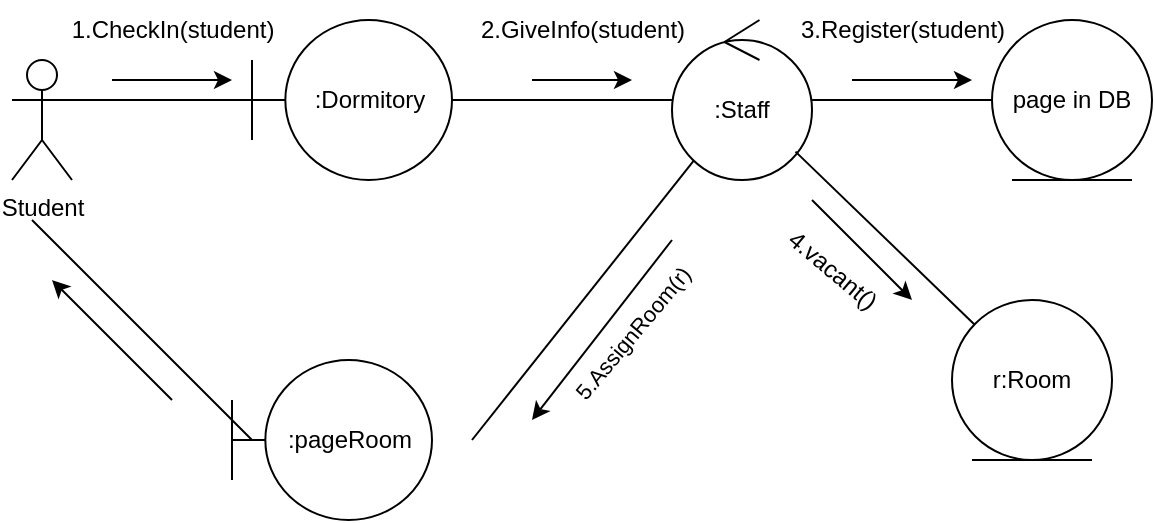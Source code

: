 <mxfile version="24.7.17">
  <diagram name="Страница — 1" id="Epvndtldy3BsFURV6uEM">
    <mxGraphModel dx="989" dy="610" grid="1" gridSize="10" guides="1" tooltips="1" connect="1" arrows="1" fold="1" page="1" pageScale="1" pageWidth="827" pageHeight="1169" math="0" shadow="0">
      <root>
        <mxCell id="0" />
        <mxCell id="1" parent="0" />
        <mxCell id="5g_uKSthBl489tmTS6gE-3" style="edgeStyle=orthogonalEdgeStyle;rounded=0;orthogonalLoop=1;jettySize=auto;html=1;exitX=1;exitY=0.333;exitDx=0;exitDy=0;exitPerimeter=0;endArrow=none;endFill=0;" parent="1" source="5g_uKSthBl489tmTS6gE-1" target="5g_uKSthBl489tmTS6gE-4" edge="1">
          <mxGeometry relative="1" as="geometry">
            <mxPoint x="240" y="260" as="targetPoint" />
          </mxGeometry>
        </mxCell>
        <mxCell id="5g_uKSthBl489tmTS6gE-1" value="Student" style="shape=umlActor;verticalLabelPosition=bottom;verticalAlign=top;html=1;outlineConnect=0;" parent="1" vertex="1">
          <mxGeometry x="120" y="240" width="30" height="60" as="geometry" />
        </mxCell>
        <mxCell id="5g_uKSthBl489tmTS6gE-8" style="edgeStyle=orthogonalEdgeStyle;rounded=0;orthogonalLoop=1;jettySize=auto;html=1;endArrow=none;endFill=0;" parent="1" source="5g_uKSthBl489tmTS6gE-4" target="5g_uKSthBl489tmTS6gE-7" edge="1">
          <mxGeometry relative="1" as="geometry">
            <Array as="points">
              <mxPoint x="390" y="260" />
              <mxPoint x="390" y="260" />
            </Array>
          </mxGeometry>
        </mxCell>
        <mxCell id="5g_uKSthBl489tmTS6gE-4" value=":Dormitory" style="shape=umlBoundary;whiteSpace=wrap;html=1;" parent="1" vertex="1">
          <mxGeometry x="240" y="220" width="100" height="80" as="geometry" />
        </mxCell>
        <mxCell id="5g_uKSthBl489tmTS6gE-5" value="" style="endArrow=classic;html=1;rounded=0;" parent="1" edge="1">
          <mxGeometry width="50" height="50" relative="1" as="geometry">
            <mxPoint x="170" y="250" as="sourcePoint" />
            <mxPoint x="230" y="250" as="targetPoint" />
          </mxGeometry>
        </mxCell>
        <mxCell id="5g_uKSthBl489tmTS6gE-6" value="1.CheckIn(student)" style="text;html=1;align=center;verticalAlign=middle;resizable=0;points=[];autosize=1;strokeColor=none;fillColor=none;" parent="1" vertex="1">
          <mxGeometry x="140" y="210" width="120" height="30" as="geometry" />
        </mxCell>
        <mxCell id="5g_uKSthBl489tmTS6gE-13" style="edgeStyle=orthogonalEdgeStyle;rounded=0;orthogonalLoop=1;jettySize=auto;html=1;endArrow=none;endFill=0;" parent="1" source="5g_uKSthBl489tmTS6gE-7" target="5g_uKSthBl489tmTS6gE-11" edge="1">
          <mxGeometry relative="1" as="geometry" />
        </mxCell>
        <mxCell id="5g_uKSthBl489tmTS6gE-18" style="rounded=1;orthogonalLoop=1;jettySize=auto;html=1;endArrow=none;endFill=0;" parent="1" source="5g_uKSthBl489tmTS6gE-7" edge="1">
          <mxGeometry relative="1" as="geometry">
            <mxPoint x="350" y="430" as="targetPoint" />
          </mxGeometry>
        </mxCell>
        <mxCell id="5g_uKSthBl489tmTS6gE-7" value=":Staff" style="ellipse;shape=umlControl;whiteSpace=wrap;html=1;" parent="1" vertex="1">
          <mxGeometry x="450" y="220" width="70" height="80" as="geometry" />
        </mxCell>
        <mxCell id="5g_uKSthBl489tmTS6gE-9" value="" style="endArrow=classic;html=1;rounded=0;" parent="1" edge="1">
          <mxGeometry width="50" height="50" relative="1" as="geometry">
            <mxPoint x="380" y="250" as="sourcePoint" />
            <mxPoint x="430" y="250" as="targetPoint" />
          </mxGeometry>
        </mxCell>
        <mxCell id="5g_uKSthBl489tmTS6gE-10" value="2.GiveInfo(student)" style="text;html=1;align=center;verticalAlign=middle;resizable=0;points=[];autosize=1;strokeColor=none;fillColor=none;rotation=0;" parent="1" vertex="1">
          <mxGeometry x="340" y="210" width="130" height="30" as="geometry" />
        </mxCell>
        <mxCell id="5g_uKSthBl489tmTS6gE-11" value="page in DB" style="ellipse;shape=umlEntity;whiteSpace=wrap;html=1;" parent="1" vertex="1">
          <mxGeometry x="610" y="220" width="80" height="80" as="geometry" />
        </mxCell>
        <mxCell id="5g_uKSthBl489tmTS6gE-14" value="" style="endArrow=classic;html=1;rounded=0;" parent="1" edge="1">
          <mxGeometry width="50" height="50" relative="1" as="geometry">
            <mxPoint x="540" y="250" as="sourcePoint" />
            <mxPoint x="600" y="250" as="targetPoint" />
          </mxGeometry>
        </mxCell>
        <mxCell id="5g_uKSthBl489tmTS6gE-15" value="3.Register(student)" style="text;html=1;align=center;verticalAlign=middle;resizable=0;points=[];autosize=1;strokeColor=none;fillColor=none;rotation=0;" parent="1" vertex="1">
          <mxGeometry x="500" y="210" width="130" height="30" as="geometry" />
        </mxCell>
        <mxCell id="5g_uKSthBl489tmTS6gE-19" style="rounded=0;orthogonalLoop=1;jettySize=auto;html=1;endArrow=none;endFill=0;" parent="1" edge="1">
          <mxGeometry relative="1" as="geometry">
            <mxPoint x="240" y="430" as="sourcePoint" />
            <mxPoint x="130" y="320" as="targetPoint" />
          </mxGeometry>
        </mxCell>
        <mxCell id="5g_uKSthBl489tmTS6gE-16" value=":pageRoom" style="shape=umlBoundary;whiteSpace=wrap;html=1;" parent="1" vertex="1">
          <mxGeometry x="230" y="390" width="100" height="80" as="geometry" />
        </mxCell>
        <mxCell id="5g_uKSthBl489tmTS6gE-20" value="" style="endArrow=classic;html=1;rounded=0;" parent="1" edge="1">
          <mxGeometry width="50" height="50" relative="1" as="geometry">
            <mxPoint x="450" y="330" as="sourcePoint" />
            <mxPoint x="380" y="420" as="targetPoint" />
          </mxGeometry>
        </mxCell>
        <mxCell id="5g_uKSthBl489tmTS6gE-21" value="5.AssignRoom(r)" style="edgeLabel;html=1;align=center;verticalAlign=middle;resizable=0;points=[];rotation=-50;" parent="5g_uKSthBl489tmTS6gE-20" vertex="1" connectable="0">
          <mxGeometry x="-0.291" y="-2" relative="1" as="geometry">
            <mxPoint x="6" y="16" as="offset" />
          </mxGeometry>
        </mxCell>
        <mxCell id="5g_uKSthBl489tmTS6gE-22" value="" style="endArrow=classic;html=1;rounded=0;" parent="1" edge="1">
          <mxGeometry width="50" height="50" relative="1" as="geometry">
            <mxPoint x="200" y="410" as="sourcePoint" />
            <mxPoint x="140" y="350" as="targetPoint" />
          </mxGeometry>
        </mxCell>
        <mxCell id="llTDeUee-AO_3nJQZXcT-1" value="r:Room" style="ellipse;shape=umlEntity;whiteSpace=wrap;html=1;" vertex="1" parent="1">
          <mxGeometry x="590" y="360" width="80" height="80" as="geometry" />
        </mxCell>
        <mxCell id="llTDeUee-AO_3nJQZXcT-2" style="rounded=0;orthogonalLoop=1;jettySize=auto;html=1;endArrow=none;endFill=0;" edge="1" parent="1" source="5g_uKSthBl489tmTS6gE-7" target="llTDeUee-AO_3nJQZXcT-1">
          <mxGeometry relative="1" as="geometry">
            <mxPoint x="530" y="270" as="sourcePoint" />
            <mxPoint x="620" y="270" as="targetPoint" />
          </mxGeometry>
        </mxCell>
        <mxCell id="llTDeUee-AO_3nJQZXcT-3" value="4.vacant()" style="text;html=1;align=center;verticalAlign=middle;resizable=0;points=[];autosize=1;strokeColor=none;fillColor=none;rotation=40;" vertex="1" parent="1">
          <mxGeometry x="490" y="330" width="80" height="30" as="geometry" />
        </mxCell>
        <mxCell id="llTDeUee-AO_3nJQZXcT-5" value="" style="endArrow=classic;html=1;rounded=0;" edge="1" parent="1">
          <mxGeometry width="50" height="50" relative="1" as="geometry">
            <mxPoint x="520" y="310" as="sourcePoint" />
            <mxPoint x="570" y="360" as="targetPoint" />
          </mxGeometry>
        </mxCell>
      </root>
    </mxGraphModel>
  </diagram>
</mxfile>
